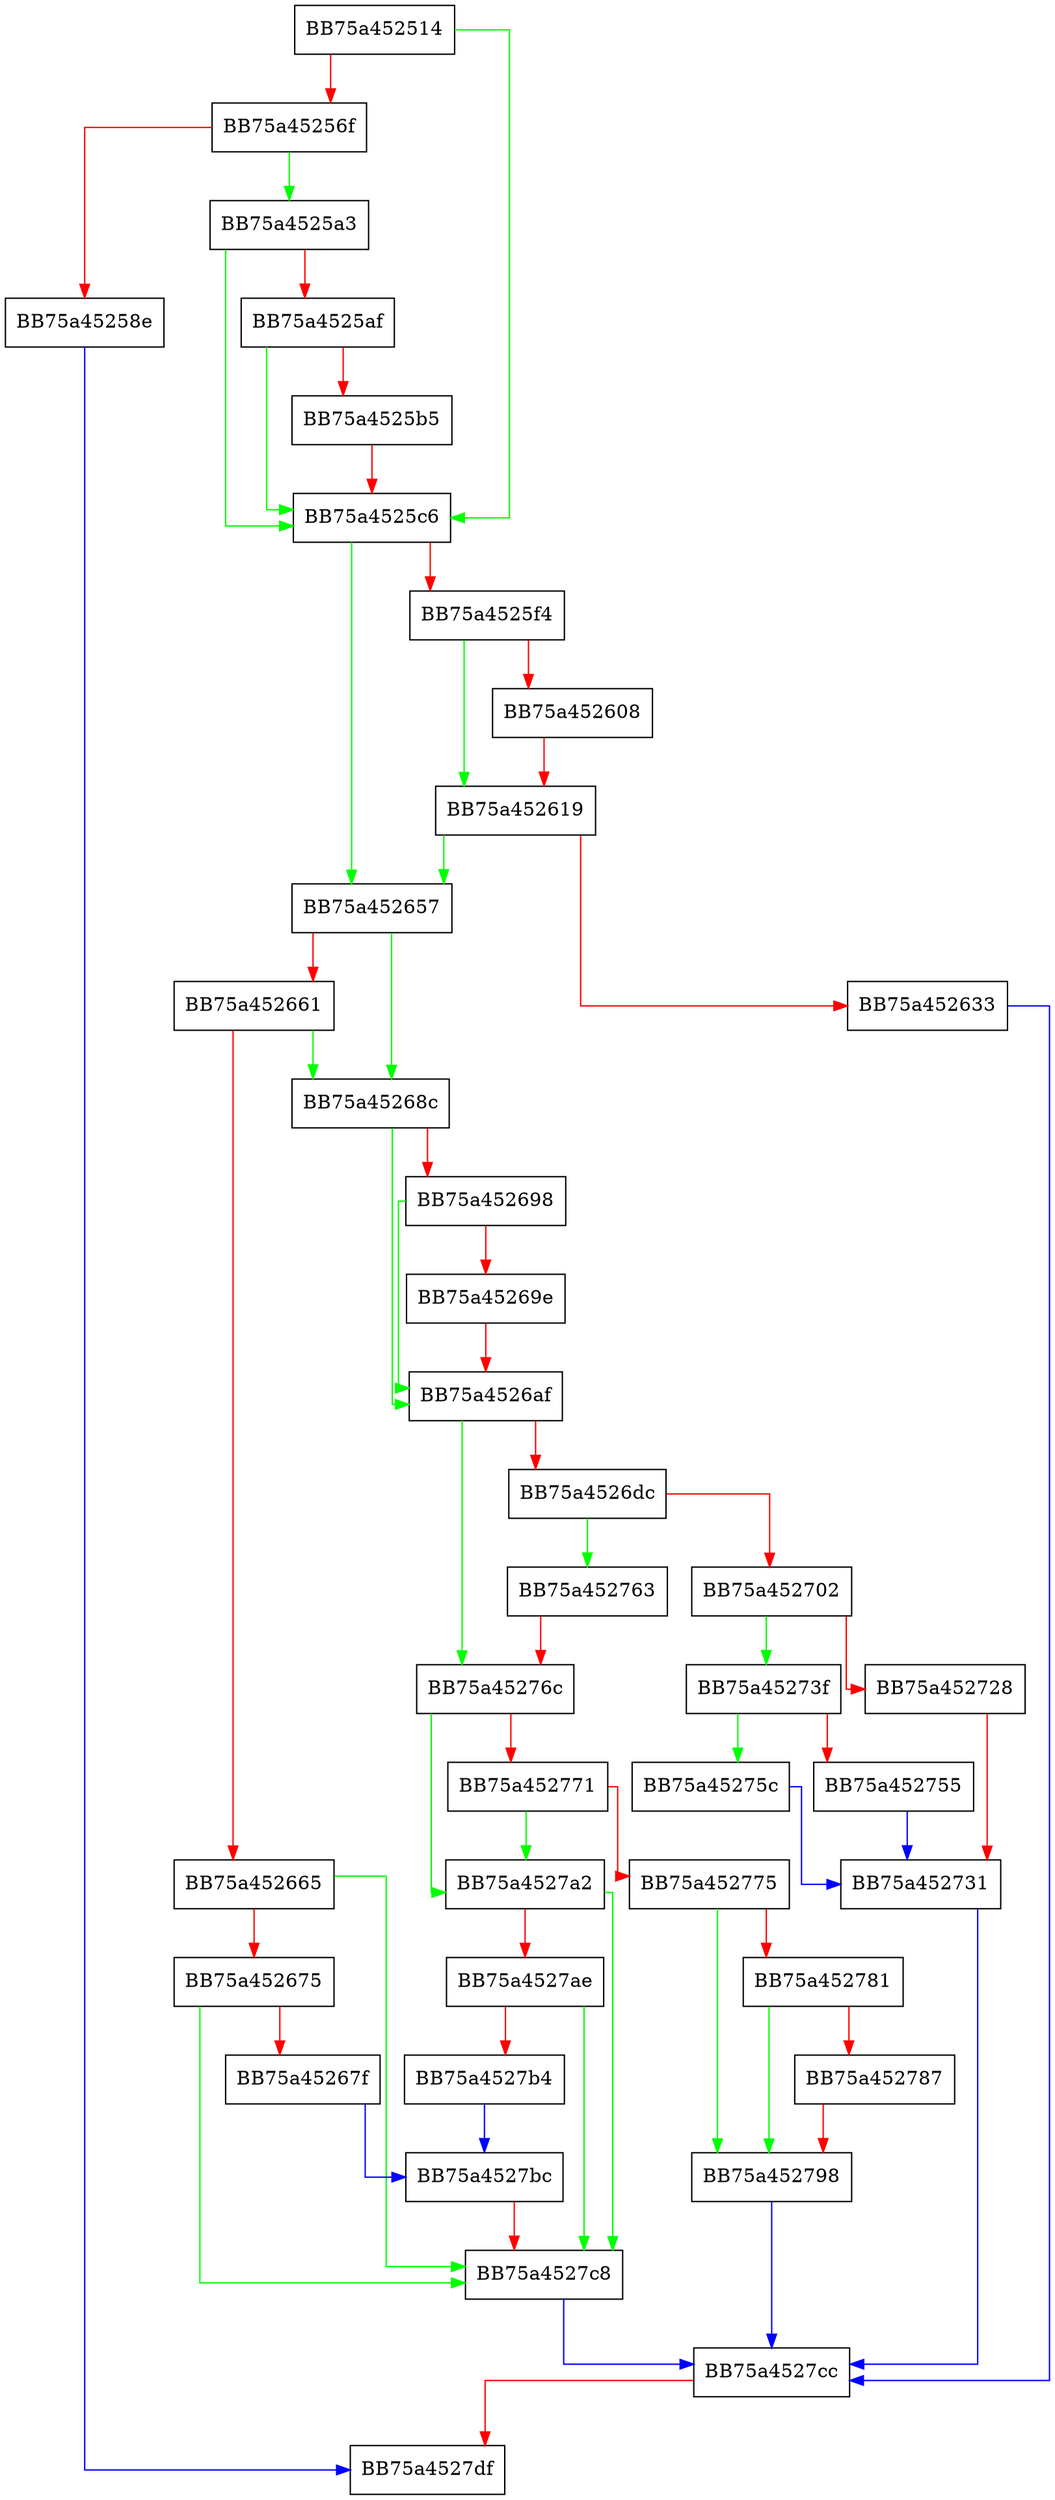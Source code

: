 digraph GetSmartScreenAppRep {
  node [shape="box"];
  graph [splines=ortho];
  BB75a452514 -> BB75a4525c6 [color="green"];
  BB75a452514 -> BB75a45256f [color="red"];
  BB75a45256f -> BB75a4525a3 [color="green"];
  BB75a45256f -> BB75a45258e [color="red"];
  BB75a45258e -> BB75a4527df [color="blue"];
  BB75a4525a3 -> BB75a4525c6 [color="green"];
  BB75a4525a3 -> BB75a4525af [color="red"];
  BB75a4525af -> BB75a4525c6 [color="green"];
  BB75a4525af -> BB75a4525b5 [color="red"];
  BB75a4525b5 -> BB75a4525c6 [color="red"];
  BB75a4525c6 -> BB75a452657 [color="green"];
  BB75a4525c6 -> BB75a4525f4 [color="red"];
  BB75a4525f4 -> BB75a452619 [color="green"];
  BB75a4525f4 -> BB75a452608 [color="red"];
  BB75a452608 -> BB75a452619 [color="red"];
  BB75a452619 -> BB75a452657 [color="green"];
  BB75a452619 -> BB75a452633 [color="red"];
  BB75a452633 -> BB75a4527cc [color="blue"];
  BB75a452657 -> BB75a45268c [color="green"];
  BB75a452657 -> BB75a452661 [color="red"];
  BB75a452661 -> BB75a45268c [color="green"];
  BB75a452661 -> BB75a452665 [color="red"];
  BB75a452665 -> BB75a4527c8 [color="green"];
  BB75a452665 -> BB75a452675 [color="red"];
  BB75a452675 -> BB75a4527c8 [color="green"];
  BB75a452675 -> BB75a45267f [color="red"];
  BB75a45267f -> BB75a4527bc [color="blue"];
  BB75a45268c -> BB75a4526af [color="green"];
  BB75a45268c -> BB75a452698 [color="red"];
  BB75a452698 -> BB75a4526af [color="green"];
  BB75a452698 -> BB75a45269e [color="red"];
  BB75a45269e -> BB75a4526af [color="red"];
  BB75a4526af -> BB75a45276c [color="green"];
  BB75a4526af -> BB75a4526dc [color="red"];
  BB75a4526dc -> BB75a452763 [color="green"];
  BB75a4526dc -> BB75a452702 [color="red"];
  BB75a452702 -> BB75a45273f [color="green"];
  BB75a452702 -> BB75a452728 [color="red"];
  BB75a452728 -> BB75a452731 [color="red"];
  BB75a452731 -> BB75a4527cc [color="blue"];
  BB75a45273f -> BB75a45275c [color="green"];
  BB75a45273f -> BB75a452755 [color="red"];
  BB75a452755 -> BB75a452731 [color="blue"];
  BB75a45275c -> BB75a452731 [color="blue"];
  BB75a452763 -> BB75a45276c [color="red"];
  BB75a45276c -> BB75a4527a2 [color="green"];
  BB75a45276c -> BB75a452771 [color="red"];
  BB75a452771 -> BB75a4527a2 [color="green"];
  BB75a452771 -> BB75a452775 [color="red"];
  BB75a452775 -> BB75a452798 [color="green"];
  BB75a452775 -> BB75a452781 [color="red"];
  BB75a452781 -> BB75a452798 [color="green"];
  BB75a452781 -> BB75a452787 [color="red"];
  BB75a452787 -> BB75a452798 [color="red"];
  BB75a452798 -> BB75a4527cc [color="blue"];
  BB75a4527a2 -> BB75a4527c8 [color="green"];
  BB75a4527a2 -> BB75a4527ae [color="red"];
  BB75a4527ae -> BB75a4527c8 [color="green"];
  BB75a4527ae -> BB75a4527b4 [color="red"];
  BB75a4527b4 -> BB75a4527bc [color="blue"];
  BB75a4527bc -> BB75a4527c8 [color="red"];
  BB75a4527c8 -> BB75a4527cc [color="blue"];
  BB75a4527cc -> BB75a4527df [color="red"];
}